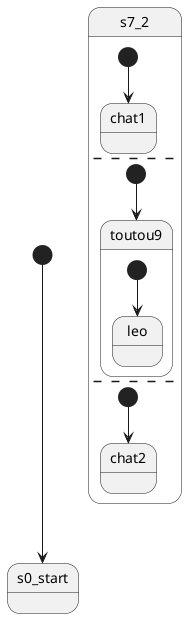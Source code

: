 {
  "sha1": "cpuf9w0ukg31ui78jc5bawfbb2ng9k0",
  "insertion": {
    "when": "2024-06-01T09:03:01.860Z",
    "user": "plantuml@gmail.com"
  }
}
@startuml
skinparam svek true
[*] --> s0_start

state s7_2 {
[*] --> chat1
--
[*] --> toutou9
 
state toutou9 {
[*] --> leo
}

--
[*] --> chat2
} 


@enduml
